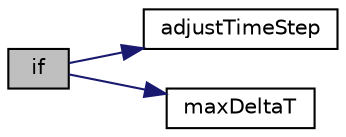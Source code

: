 digraph "if"
{
  bgcolor="transparent";
  edge [fontname="Helvetica",fontsize="10",labelfontname="Helvetica",labelfontsize="10"];
  node [fontname="Helvetica",fontsize="10",shape=record];
  rankdir="LR";
  Node1 [label="if",height=0.2,width=0.4,color="black", fillcolor="grey75", style="filled", fontcolor="black"];
  Node1 -> Node2 [color="midnightblue",fontsize="10",style="solid",fontname="Helvetica"];
  Node2 [label="adjustTimeStep",height=0.2,width=0.4,color="black",URL="$a00508.html#a116d20bd6aa9cc2b5fcf634e3c45bbd5"];
  Node1 -> Node3 [color="midnightblue",fontsize="10",style="solid",fontname="Helvetica"];
  Node3 [label="maxDeltaT",height=0.2,width=0.4,color="black",URL="$a00508.html#a7c604fc34158f5108b7ee5d89b95b433"];
}
